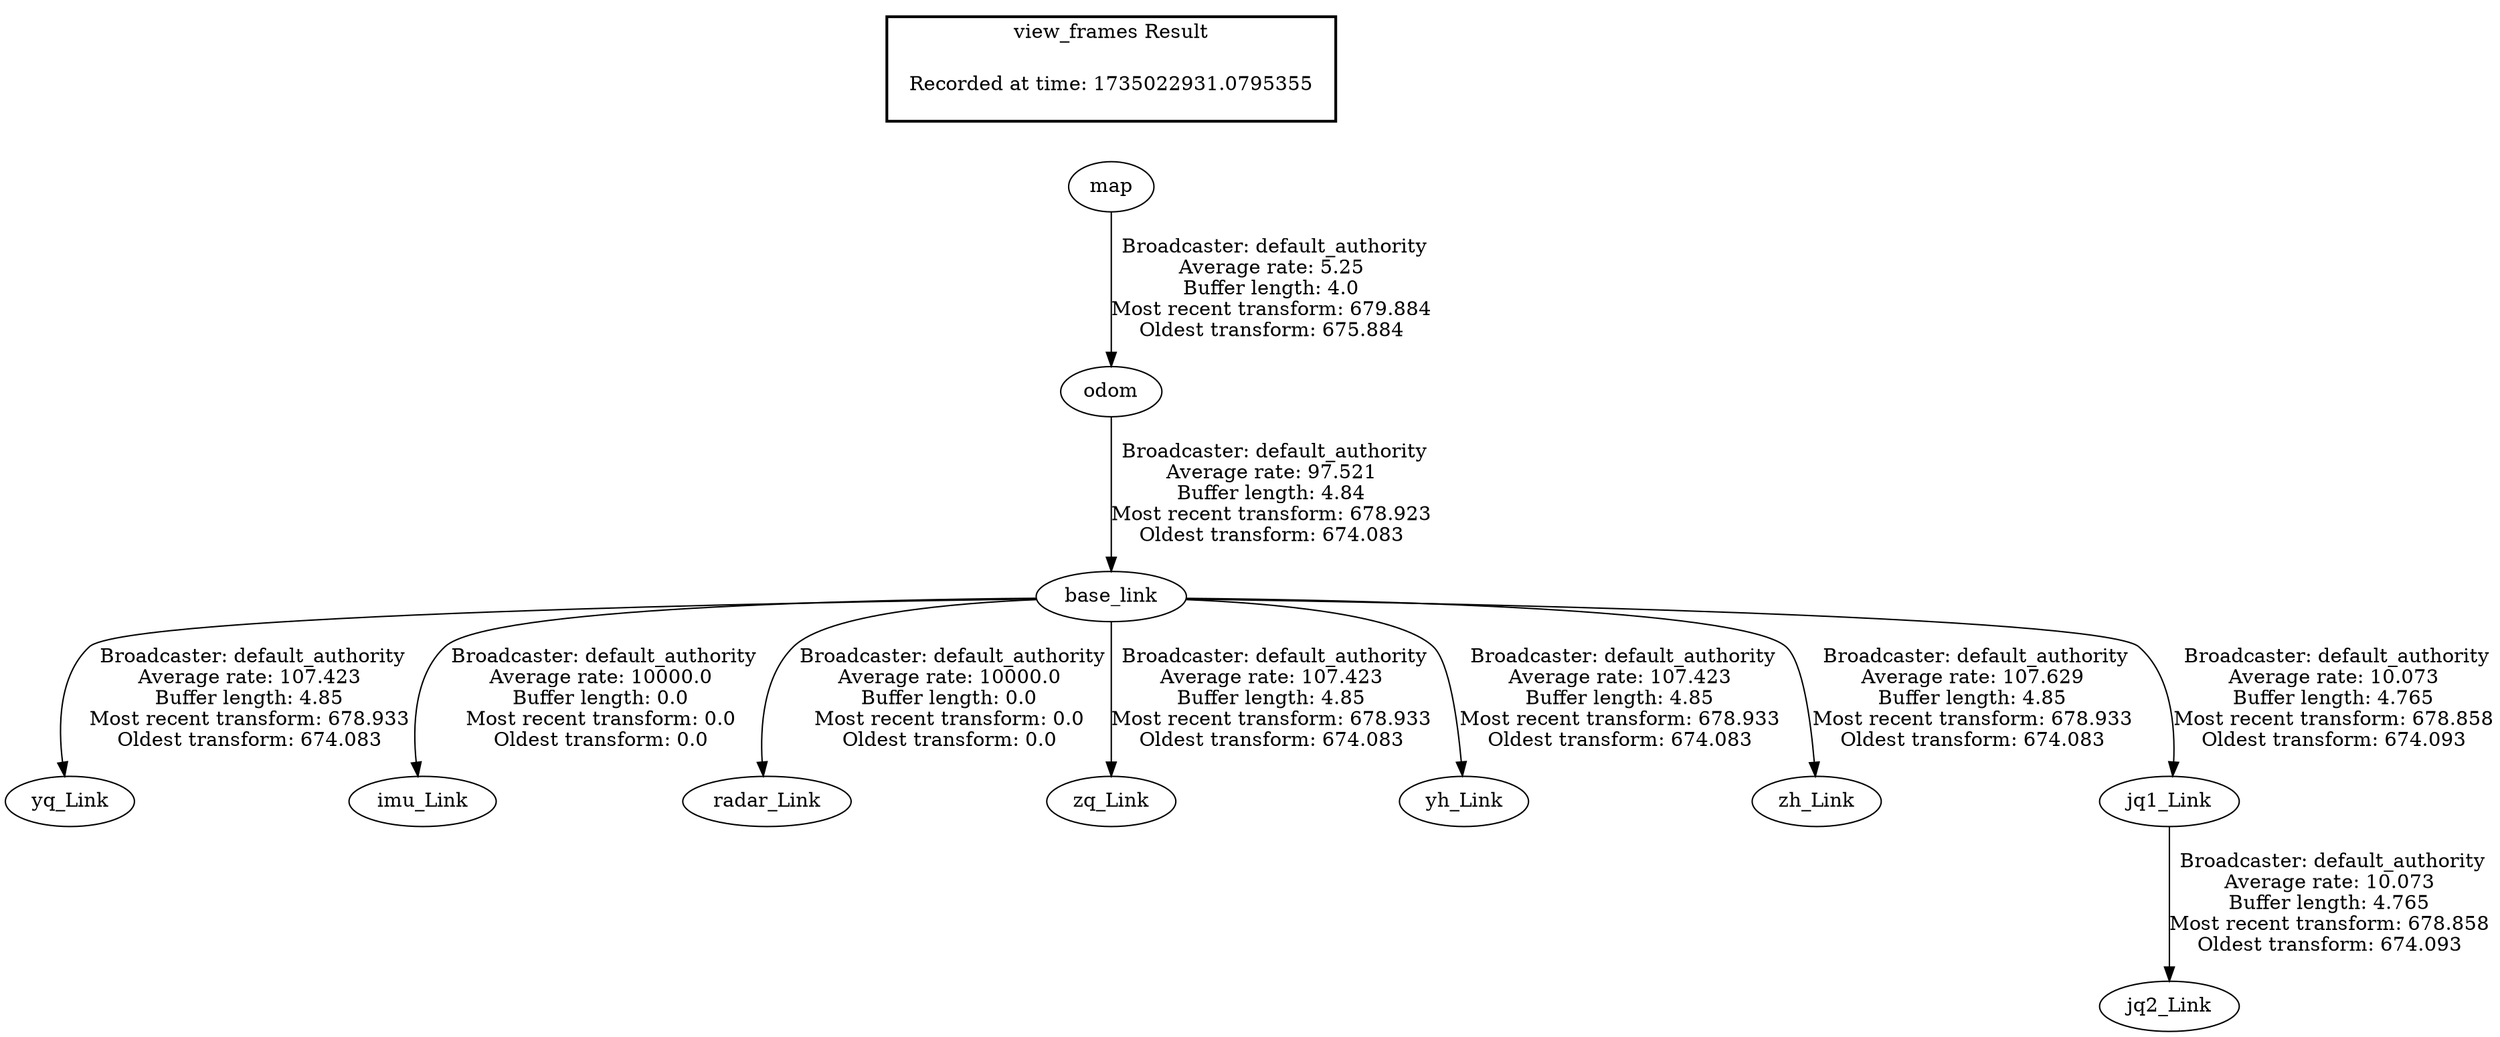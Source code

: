 digraph G {
"base_link" -> "yq_Link"[label=" Broadcaster: default_authority\nAverage rate: 107.423\nBuffer length: 4.85\nMost recent transform: 678.933\nOldest transform: 674.083\n"];
"odom" -> "base_link"[label=" Broadcaster: default_authority\nAverage rate: 97.521\nBuffer length: 4.84\nMost recent transform: 678.923\nOldest transform: 674.083\n"];
"base_link" -> "imu_Link"[label=" Broadcaster: default_authority\nAverage rate: 10000.0\nBuffer length: 0.0\nMost recent transform: 0.0\nOldest transform: 0.0\n"];
"base_link" -> "radar_Link"[label=" Broadcaster: default_authority\nAverage rate: 10000.0\nBuffer length: 0.0\nMost recent transform: 0.0\nOldest transform: 0.0\n"];
"base_link" -> "zq_Link"[label=" Broadcaster: default_authority\nAverage rate: 107.423\nBuffer length: 4.85\nMost recent transform: 678.933\nOldest transform: 674.083\n"];
"base_link" -> "yh_Link"[label=" Broadcaster: default_authority\nAverage rate: 107.423\nBuffer length: 4.85\nMost recent transform: 678.933\nOldest transform: 674.083\n"];
"base_link" -> "zh_Link"[label=" Broadcaster: default_authority\nAverage rate: 107.629\nBuffer length: 4.85\nMost recent transform: 678.933\nOldest transform: 674.083\n"];
"map" -> "odom"[label=" Broadcaster: default_authority\nAverage rate: 5.25\nBuffer length: 4.0\nMost recent transform: 679.884\nOldest transform: 675.884\n"];
"base_link" -> "jq1_Link"[label=" Broadcaster: default_authority\nAverage rate: 10.073\nBuffer length: 4.765\nMost recent transform: 678.858\nOldest transform: 674.093\n"];
"jq1_Link" -> "jq2_Link"[label=" Broadcaster: default_authority\nAverage rate: 10.073\nBuffer length: 4.765\nMost recent transform: 678.858\nOldest transform: 674.093\n"];
edge [style=invis];
 subgraph cluster_legend { style=bold; color=black; label ="view_frames Result";
"Recorded at time: 1735022931.0795355"[ shape=plaintext ] ;
}->"map";
}